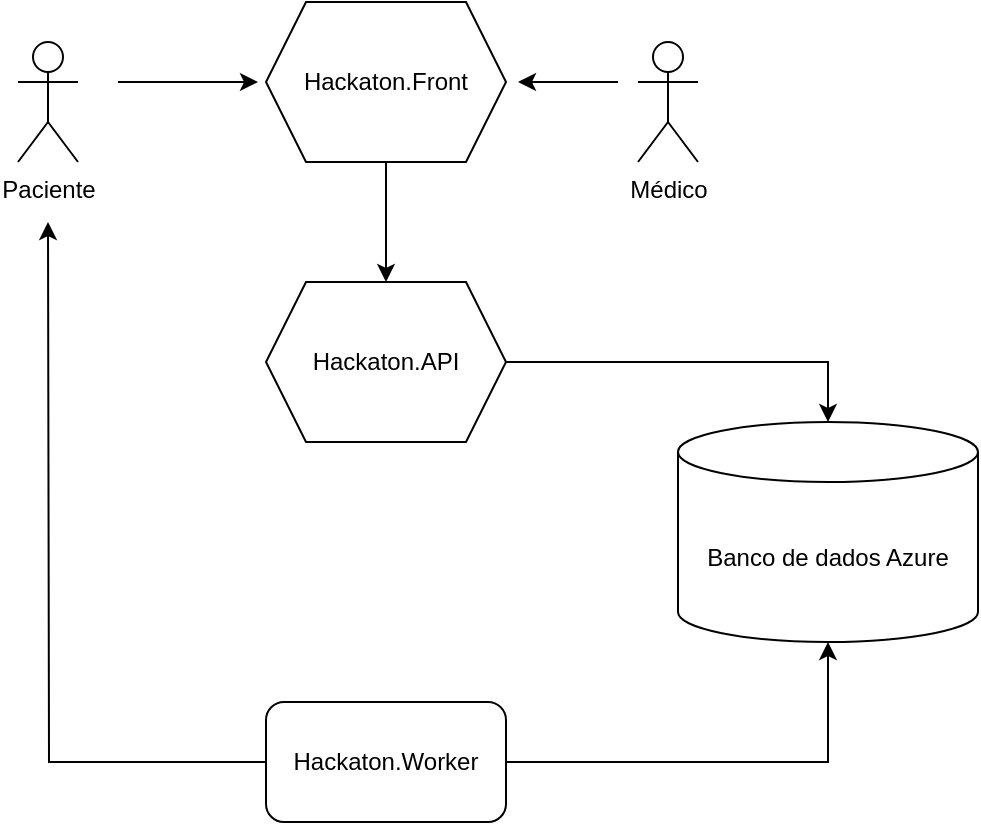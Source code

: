 <mxfile version="24.7.5">
  <diagram id="C5RBs43oDa-KdzZeNtuy" name="Page-1">
    <mxGraphModel dx="1009" dy="542" grid="1" gridSize="10" guides="1" tooltips="1" connect="1" arrows="1" fold="1" page="1" pageScale="1" pageWidth="827" pageHeight="1169" math="0" shadow="0">
      <root>
        <mxCell id="WIyWlLk6GJQsqaUBKTNV-0" />
        <mxCell id="WIyWlLk6GJQsqaUBKTNV-1" parent="WIyWlLk6GJQsqaUBKTNV-0" />
        <mxCell id="LgmbJ-gdRMdJY5CGnx-t-0" value="Paciente&lt;div&gt;&lt;br&gt;&lt;/div&gt;" style="shape=umlActor;verticalLabelPosition=bottom;verticalAlign=top;html=1;outlineConnect=0;" parent="WIyWlLk6GJQsqaUBKTNV-1" vertex="1">
          <mxGeometry x="170" y="60" width="30" height="60" as="geometry" />
        </mxCell>
        <mxCell id="LgmbJ-gdRMdJY5CGnx-t-1" value="Hackaton.API" style="shape=hexagon;perimeter=hexagonPerimeter2;whiteSpace=wrap;html=1;fixedSize=1;" parent="WIyWlLk6GJQsqaUBKTNV-1" vertex="1">
          <mxGeometry x="294" y="180" width="120" height="80" as="geometry" />
        </mxCell>
        <mxCell id="LgmbJ-gdRMdJY5CGnx-t-2" value="Banco de dados Azure" style="shape=cylinder3;whiteSpace=wrap;html=1;boundedLbl=1;backgroundOutline=1;size=15;" parent="WIyWlLk6GJQsqaUBKTNV-1" vertex="1">
          <mxGeometry x="500" y="250" width="150" height="110" as="geometry" />
        </mxCell>
        <mxCell id="LgmbJ-gdRMdJY5CGnx-t-3" value="&lt;div&gt;Médico&lt;/div&gt;" style="shape=umlActor;verticalLabelPosition=bottom;verticalAlign=top;html=1;outlineConnect=0;" parent="WIyWlLk6GJQsqaUBKTNV-1" vertex="1">
          <mxGeometry x="480" y="60" width="30" height="60" as="geometry" />
        </mxCell>
        <mxCell id="LgmbJ-gdRMdJY5CGnx-t-12" style="edgeStyle=orthogonalEdgeStyle;rounded=0;orthogonalLoop=1;jettySize=auto;html=1;exitX=0;exitY=0.5;exitDx=0;exitDy=0;" parent="WIyWlLk6GJQsqaUBKTNV-1" source="LgmbJ-gdRMdJY5CGnx-t-6" edge="1">
          <mxGeometry relative="1" as="geometry">
            <mxPoint x="185" y="150" as="targetPoint" />
          </mxGeometry>
        </mxCell>
        <mxCell id="LgmbJ-gdRMdJY5CGnx-t-6" value="Hackaton.Worker" style="rounded=1;whiteSpace=wrap;html=1;" parent="WIyWlLk6GJQsqaUBKTNV-1" vertex="1">
          <mxGeometry x="294" y="390" width="120" height="60" as="geometry" />
        </mxCell>
        <mxCell id="LgmbJ-gdRMdJY5CGnx-t-10" style="edgeStyle=orthogonalEdgeStyle;rounded=0;orthogonalLoop=1;jettySize=auto;html=1;exitX=1;exitY=0.5;exitDx=0;exitDy=0;entryX=0.5;entryY=0;entryDx=0;entryDy=0;entryPerimeter=0;" parent="WIyWlLk6GJQsqaUBKTNV-1" source="LgmbJ-gdRMdJY5CGnx-t-1" target="LgmbJ-gdRMdJY5CGnx-t-2" edge="1">
          <mxGeometry relative="1" as="geometry" />
        </mxCell>
        <mxCell id="LgmbJ-gdRMdJY5CGnx-t-11" style="edgeStyle=orthogonalEdgeStyle;rounded=0;orthogonalLoop=1;jettySize=auto;html=1;exitX=1;exitY=0.5;exitDx=0;exitDy=0;entryX=0.5;entryY=1;entryDx=0;entryDy=0;entryPerimeter=0;" parent="WIyWlLk6GJQsqaUBKTNV-1" source="LgmbJ-gdRMdJY5CGnx-t-6" target="LgmbJ-gdRMdJY5CGnx-t-2" edge="1">
          <mxGeometry relative="1" as="geometry" />
        </mxCell>
        <mxCell id="LgmbJ-gdRMdJY5CGnx-t-14" value="" style="endArrow=classic;html=1;rounded=0;" parent="WIyWlLk6GJQsqaUBKTNV-1" edge="1">
          <mxGeometry width="50" height="50" relative="1" as="geometry">
            <mxPoint x="220" y="80" as="sourcePoint" />
            <mxPoint x="290" y="80" as="targetPoint" />
          </mxGeometry>
        </mxCell>
        <mxCell id="LgmbJ-gdRMdJY5CGnx-t-15" value="" style="endArrow=classic;html=1;rounded=0;" parent="WIyWlLk6GJQsqaUBKTNV-1" edge="1">
          <mxGeometry width="50" height="50" relative="1" as="geometry">
            <mxPoint x="470" y="80" as="sourcePoint" />
            <mxPoint x="420" y="80" as="targetPoint" />
          </mxGeometry>
        </mxCell>
        <mxCell id="lRC_VkRLx2j7SJaezEar-1" value="" style="edgeStyle=orthogonalEdgeStyle;rounded=0;orthogonalLoop=1;jettySize=auto;html=1;" edge="1" parent="WIyWlLk6GJQsqaUBKTNV-1" source="lRC_VkRLx2j7SJaezEar-0" target="LgmbJ-gdRMdJY5CGnx-t-1">
          <mxGeometry relative="1" as="geometry" />
        </mxCell>
        <mxCell id="lRC_VkRLx2j7SJaezEar-0" value="Hackaton.Front" style="shape=hexagon;perimeter=hexagonPerimeter2;whiteSpace=wrap;html=1;fixedSize=1;" vertex="1" parent="WIyWlLk6GJQsqaUBKTNV-1">
          <mxGeometry x="294" y="40" width="120" height="80" as="geometry" />
        </mxCell>
      </root>
    </mxGraphModel>
  </diagram>
</mxfile>
